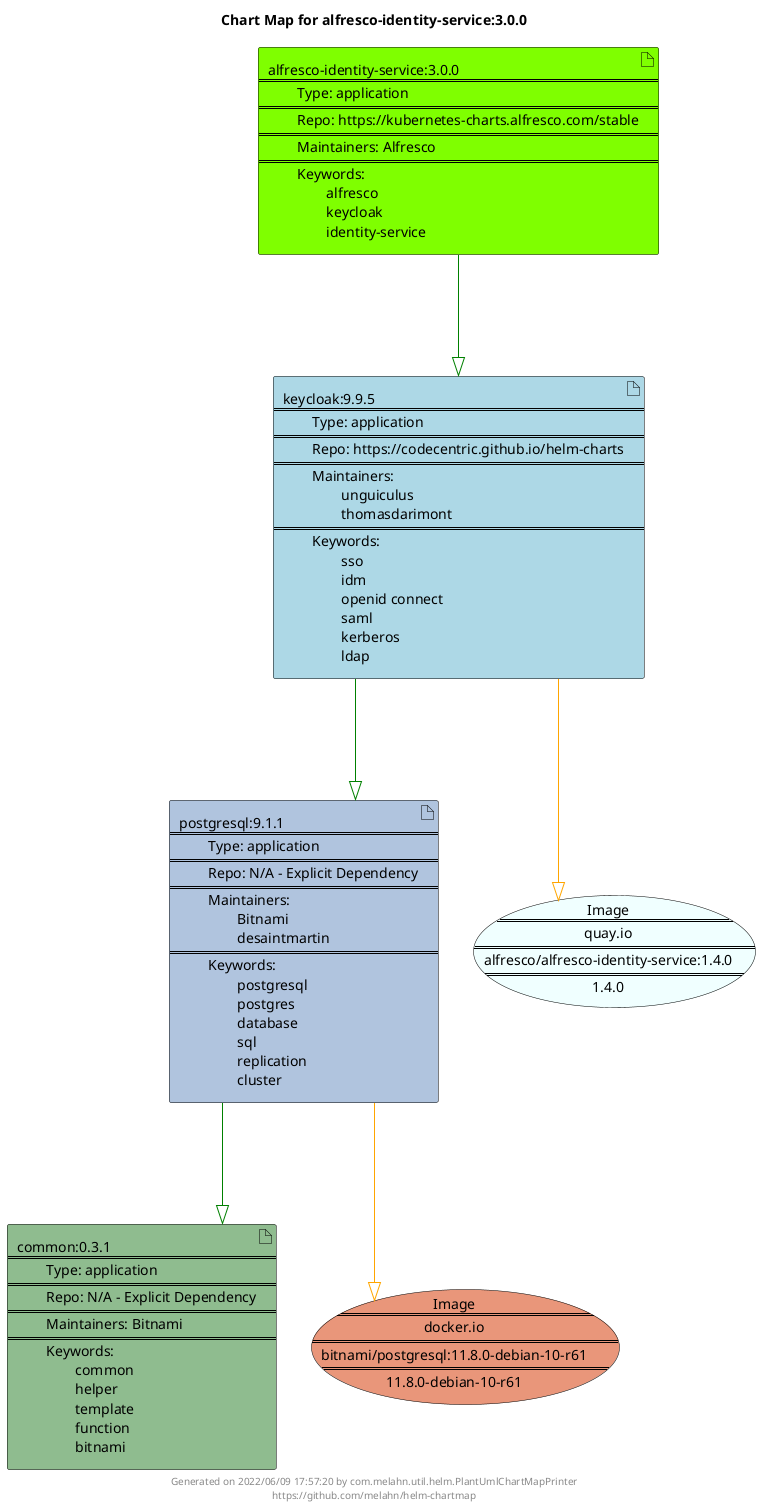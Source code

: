 @startuml
skinparam linetype ortho
skinparam backgroundColor white
skinparam usecaseBorderColor black
skinparam usecaseArrowColor LightSlateGray
skinparam artifactBorderColor black
skinparam artifactArrowColor LightSlateGray

title Chart Map for alfresco-identity-service:3.0.0

'There are 4 referenced Helm Charts
artifact "postgresql:9.1.1\n====\n\tType: application\n====\n\tRepo: N/A - Explicit Dependency\n====\n\tMaintainers: \n\t\tBitnami\n\t\tdesaintmartin\n====\n\tKeywords: \n\t\tpostgresql\n\t\tpostgres\n\t\tdatabase\n\t\tsql\n\t\treplication\n\t\tcluster" as postgresql_9_1_1 #LightSteelBlue
artifact "alfresco-identity-service:3.0.0\n====\n\tType: application\n====\n\tRepo: https://kubernetes-charts.alfresco.com/stable\n====\n\tMaintainers: Alfresco\n====\n\tKeywords: \n\t\talfresco\n\t\tkeycloak\n\t\tidentity-service" as alfresco_identity_service_3_0_0 #Chartreuse
artifact "keycloak:9.9.5\n====\n\tType: application\n====\n\tRepo: https://codecentric.github.io/helm-charts\n====\n\tMaintainers: \n\t\tunguiculus\n\t\tthomasdarimont\n====\n\tKeywords: \n\t\tsso\n\t\tidm\n\t\topenid connect\n\t\tsaml\n\t\tkerberos\n\t\tldap" as keycloak_9_9_5 #LightBlue
artifact "common:0.3.1\n====\n\tType: application\n====\n\tRepo: N/A - Explicit Dependency\n====\n\tMaintainers: Bitnami\n====\n\tKeywords: \n\t\tcommon\n\t\thelper\n\t\ttemplate\n\t\tfunction\n\t\tbitnami" as common_0_3_1 #DarkSeaGreen

'There are 2 referenced Docker Images
usecase "Image\n====\ndocker.io\n====\nbitnami/postgresql:11.8.0-debian-10-r61\n====\n11.8.0-debian-10-r61" as docker_io_bitnami_postgresql_11_8_0_debian_10_r61 #DarkSalmon
usecase "Image\n====\nquay.io\n====\nalfresco/alfresco-identity-service:1.4.0\n====\n1.4.0" as quay_io_alfresco_alfresco_identity_service_1_4_0 #Azure

'Chart Dependencies
alfresco_identity_service_3_0_0--[#green]-|>keycloak_9_9_5
keycloak_9_9_5--[#green]-|>postgresql_9_1_1
postgresql_9_1_1--[#green]-|>common_0_3_1
postgresql_9_1_1--[#orange]-|>docker_io_bitnami_postgresql_11_8_0_debian_10_r61
keycloak_9_9_5--[#orange]-|>quay_io_alfresco_alfresco_identity_service_1_4_0

center footer Generated on 2022/06/09 17:57:20 by com.melahn.util.helm.PlantUmlChartMapPrinter\nhttps://github.com/melahn/helm-chartmap
@enduml
